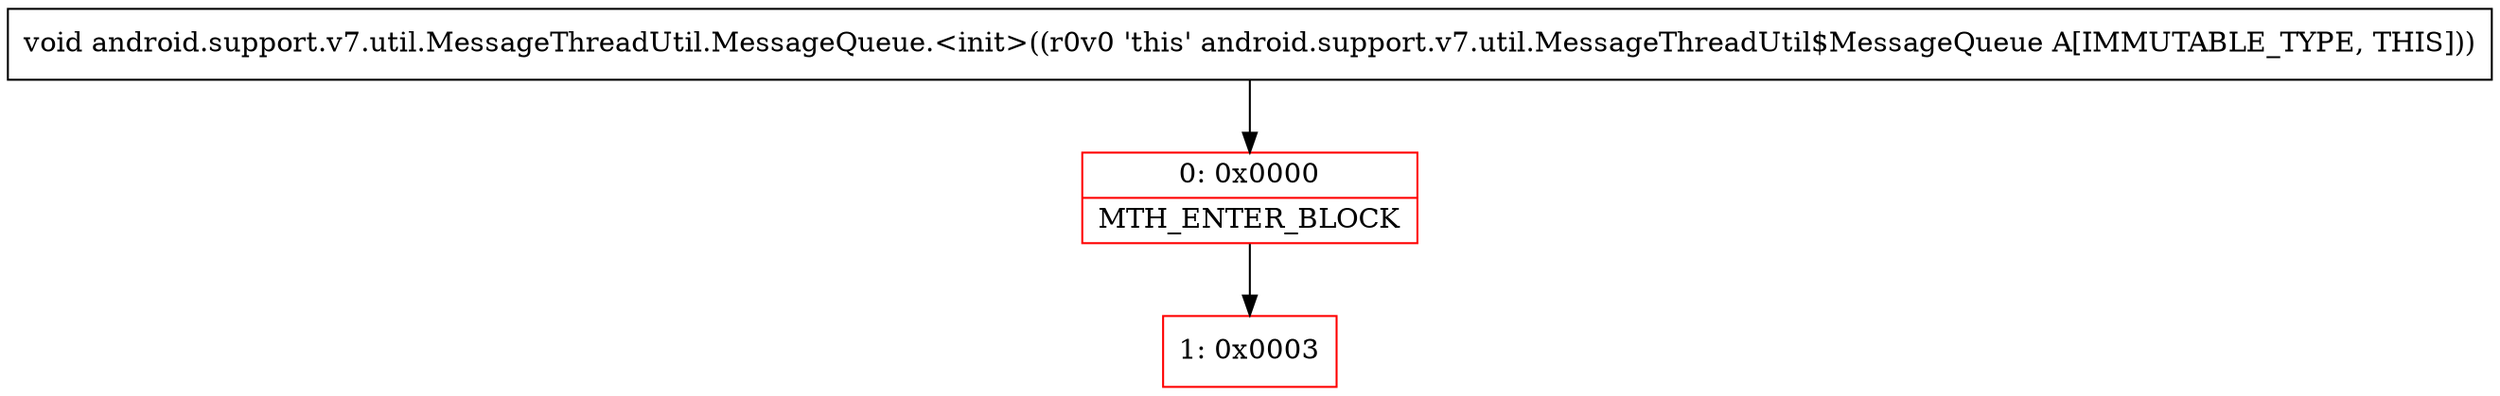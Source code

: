 digraph "CFG forandroid.support.v7.util.MessageThreadUtil.MessageQueue.\<init\>()V" {
subgraph cluster_Region_1362635481 {
label = "R(0)";
node [shape=record,color=blue];
}
Node_0 [shape=record,color=red,label="{0\:\ 0x0000|MTH_ENTER_BLOCK\l}"];
Node_1 [shape=record,color=red,label="{1\:\ 0x0003}"];
MethodNode[shape=record,label="{void android.support.v7.util.MessageThreadUtil.MessageQueue.\<init\>((r0v0 'this' android.support.v7.util.MessageThreadUtil$MessageQueue A[IMMUTABLE_TYPE, THIS])) }"];
MethodNode -> Node_0;
Node_0 -> Node_1;
}


